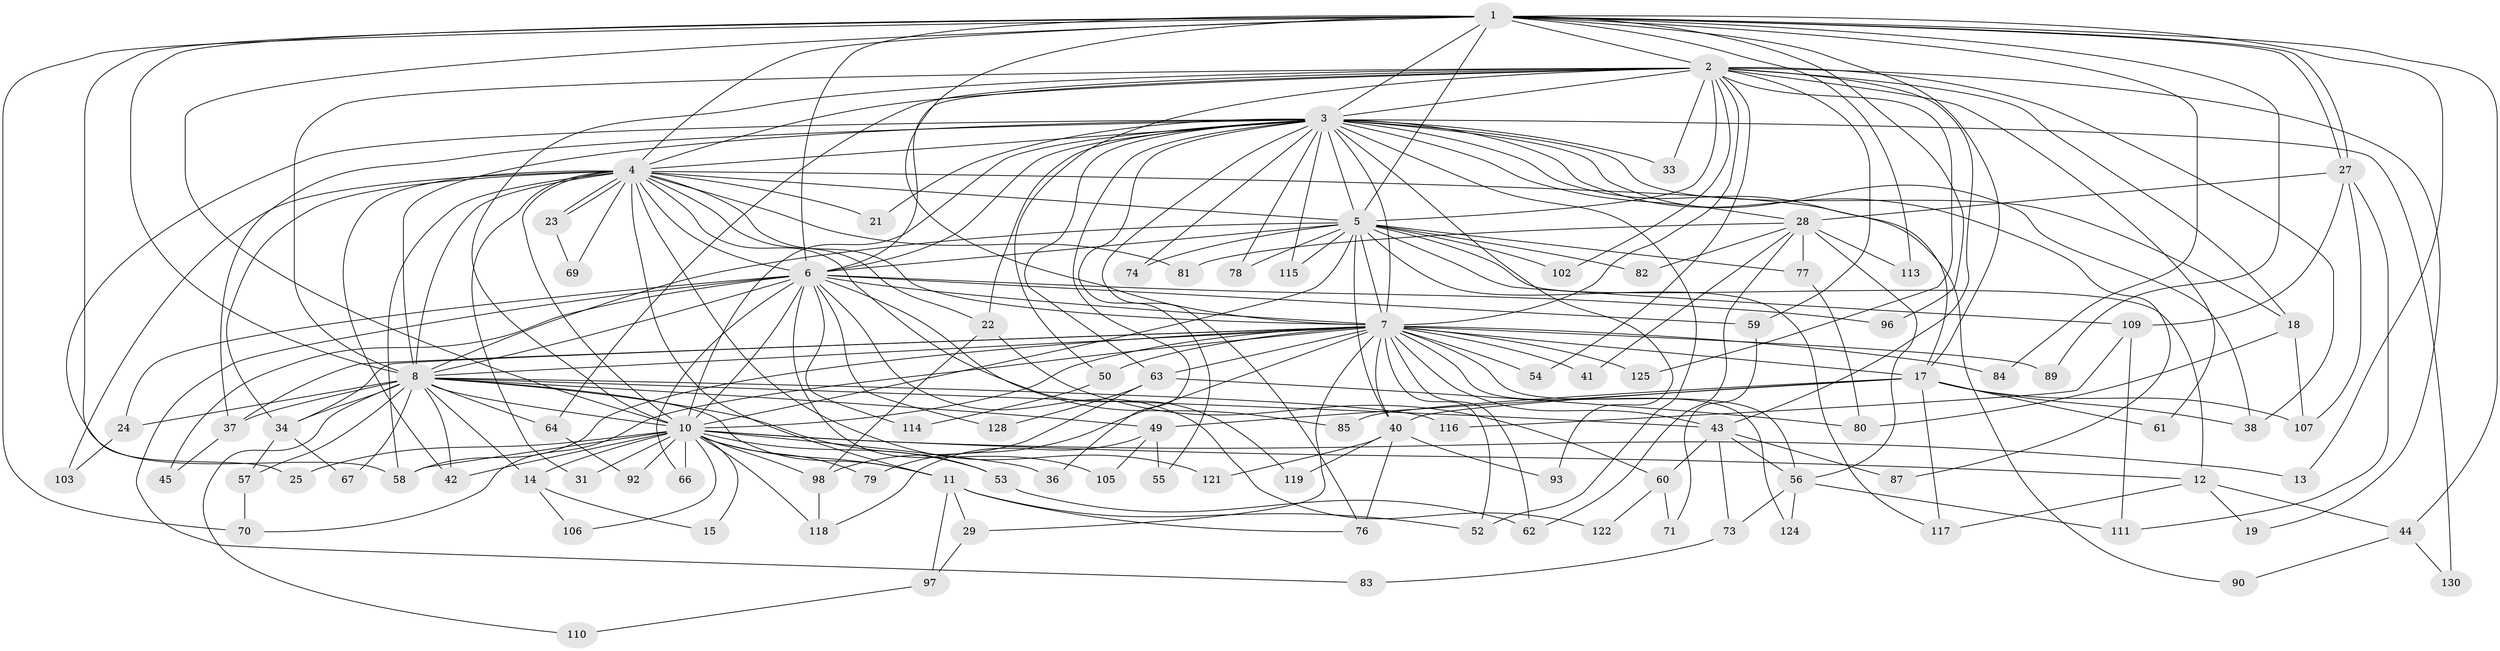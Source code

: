 // original degree distribution, {19: 0.007633587786259542, 23: 0.007633587786259542, 22: 0.007633587786259542, 24: 0.015267175572519083, 15: 0.007633587786259542, 14: 0.007633587786259542, 31: 0.007633587786259542, 18: 0.007633587786259542, 30: 0.007633587786259542, 6: 0.022900763358778626, 4: 0.10687022900763359, 2: 0.5343511450381679, 9: 0.007633587786259542, 10: 0.007633587786259542, 3: 0.183206106870229, 7: 0.022900763358778626, 5: 0.030534351145038167, 8: 0.007633587786259542}
// Generated by graph-tools (version 1.1) at 2025/41/03/06/25 10:41:36]
// undirected, 98 vertices, 235 edges
graph export_dot {
graph [start="1"]
  node [color=gray90,style=filled];
  1 [super="+72"];
  2 [super="+100"];
  3 [super="+9"];
  4 [super="+65"];
  5 [super="+51"];
  6 [super="+16"];
  7 [super="+32"];
  8 [super="+39"];
  10 [super="+20"];
  11 [super="+30"];
  12 [super="+35"];
  13;
  14;
  15;
  17;
  18 [super="+91"];
  19;
  21;
  22 [super="+26"];
  23;
  24 [super="+75"];
  25;
  27;
  28 [super="+48"];
  29;
  31;
  33;
  34 [super="+46"];
  36;
  37 [super="+47"];
  38 [super="+86"];
  40 [super="+99"];
  41;
  42 [super="+68"];
  43 [super="+104"];
  44;
  45;
  49;
  50;
  52 [super="+95"];
  53;
  54;
  55;
  56 [super="+126"];
  57;
  58 [super="+112"];
  59;
  60;
  61;
  62 [super="+101"];
  63 [super="+88"];
  64;
  66;
  67;
  69;
  70 [super="+108"];
  71;
  73;
  74;
  76 [super="+94"];
  77;
  78;
  79;
  80;
  81;
  82;
  83;
  84;
  85;
  87;
  89;
  90;
  92;
  93;
  96;
  97;
  98 [super="+120"];
  102;
  103;
  105;
  106;
  107 [super="+129"];
  109 [super="+131"];
  110;
  111;
  113;
  114;
  115;
  116;
  117 [super="+123"];
  118 [super="+127"];
  119;
  121;
  122;
  124;
  125;
  128;
  130;
  1 -- 2;
  1 -- 3 [weight=2];
  1 -- 4;
  1 -- 5;
  1 -- 6;
  1 -- 7;
  1 -- 8;
  1 -- 10 [weight=2];
  1 -- 13;
  1 -- 17;
  1 -- 27;
  1 -- 27;
  1 -- 44;
  1 -- 70;
  1 -- 84;
  1 -- 89;
  1 -- 96;
  1 -- 113;
  1 -- 58;
  2 -- 3 [weight=2];
  2 -- 4;
  2 -- 5;
  2 -- 6 [weight=2];
  2 -- 7 [weight=2];
  2 -- 8;
  2 -- 10;
  2 -- 18;
  2 -- 19;
  2 -- 33;
  2 -- 38;
  2 -- 50;
  2 -- 54;
  2 -- 59;
  2 -- 61;
  2 -- 64;
  2 -- 102;
  2 -- 125;
  2 -- 43;
  3 -- 4 [weight=2];
  3 -- 5 [weight=3];
  3 -- 6 [weight=2];
  3 -- 7 [weight=2];
  3 -- 8 [weight=2];
  3 -- 10 [weight=2];
  3 -- 17;
  3 -- 18;
  3 -- 22;
  3 -- 36;
  3 -- 37;
  3 -- 55;
  3 -- 63;
  3 -- 87;
  3 -- 93;
  3 -- 115;
  3 -- 33;
  3 -- 130;
  3 -- 74;
  3 -- 78;
  3 -- 21;
  3 -- 25;
  3 -- 28 [weight=2];
  3 -- 76;
  3 -- 38;
  3 -- 52;
  4 -- 5;
  4 -- 6;
  4 -- 7;
  4 -- 8;
  4 -- 10;
  4 -- 21;
  4 -- 22;
  4 -- 23;
  4 -- 23;
  4 -- 31;
  4 -- 42;
  4 -- 69;
  4 -- 81;
  4 -- 90;
  4 -- 103;
  4 -- 119;
  4 -- 121;
  4 -- 58;
  4 -- 11;
  4 -- 34;
  5 -- 6;
  5 -- 7;
  5 -- 8;
  5 -- 10;
  5 -- 12 [weight=2];
  5 -- 82;
  5 -- 109;
  5 -- 117;
  5 -- 102;
  5 -- 74;
  5 -- 77;
  5 -- 78;
  5 -- 115;
  5 -- 40;
  6 -- 7;
  6 -- 8;
  6 -- 10;
  6 -- 85;
  6 -- 96;
  6 -- 122;
  6 -- 128;
  6 -- 66;
  6 -- 105;
  6 -- 45;
  6 -- 114;
  6 -- 83;
  6 -- 24;
  6 -- 59;
  7 -- 8;
  7 -- 10;
  7 -- 29;
  7 -- 34;
  7 -- 37;
  7 -- 40;
  7 -- 41;
  7 -- 43;
  7 -- 50;
  7 -- 52;
  7 -- 54;
  7 -- 58;
  7 -- 62;
  7 -- 63 [weight=2];
  7 -- 79;
  7 -- 84;
  7 -- 89;
  7 -- 124;
  7 -- 125;
  7 -- 17;
  7 -- 56;
  7 -- 70;
  8 -- 10 [weight=2];
  8 -- 11;
  8 -- 14;
  8 -- 24 [weight=2];
  8 -- 34;
  8 -- 42;
  8 -- 43;
  8 -- 49;
  8 -- 53;
  8 -- 57;
  8 -- 64;
  8 -- 67;
  8 -- 116;
  8 -- 110;
  8 -- 37;
  10 -- 11;
  10 -- 12;
  10 -- 13;
  10 -- 14;
  10 -- 15;
  10 -- 25;
  10 -- 31;
  10 -- 36;
  10 -- 53;
  10 -- 58;
  10 -- 66;
  10 -- 79;
  10 -- 92;
  10 -- 98;
  10 -- 106;
  10 -- 118;
  10 -- 42;
  11 -- 29;
  11 -- 76;
  11 -- 97;
  11 -- 52;
  12 -- 19;
  12 -- 44;
  12 -- 117;
  14 -- 15;
  14 -- 106;
  17 -- 38;
  17 -- 40;
  17 -- 49;
  17 -- 61;
  17 -- 85;
  17 -- 107;
  17 -- 117;
  18 -- 107;
  18 -- 80;
  22 -- 98;
  22 -- 60;
  23 -- 69;
  24 -- 103;
  27 -- 28;
  27 -- 109;
  27 -- 111;
  27 -- 107;
  28 -- 41;
  28 -- 81;
  28 -- 82;
  28 -- 62;
  28 -- 113;
  28 -- 56;
  28 -- 77;
  29 -- 97;
  34 -- 57;
  34 -- 67;
  37 -- 45;
  40 -- 76;
  40 -- 93;
  40 -- 119;
  40 -- 121;
  43 -- 56;
  43 -- 60;
  43 -- 73;
  43 -- 87;
  44 -- 90;
  44 -- 130;
  49 -- 55;
  49 -- 105;
  49 -- 118;
  50 -- 114;
  53 -- 62;
  56 -- 73;
  56 -- 111;
  56 -- 124;
  57 -- 70;
  59 -- 71;
  60 -- 71;
  60 -- 122;
  63 -- 80;
  63 -- 98;
  63 -- 128;
  64 -- 92;
  73 -- 83;
  77 -- 80;
  97 -- 110;
  98 -- 118;
  109 -- 116;
  109 -- 111;
}
